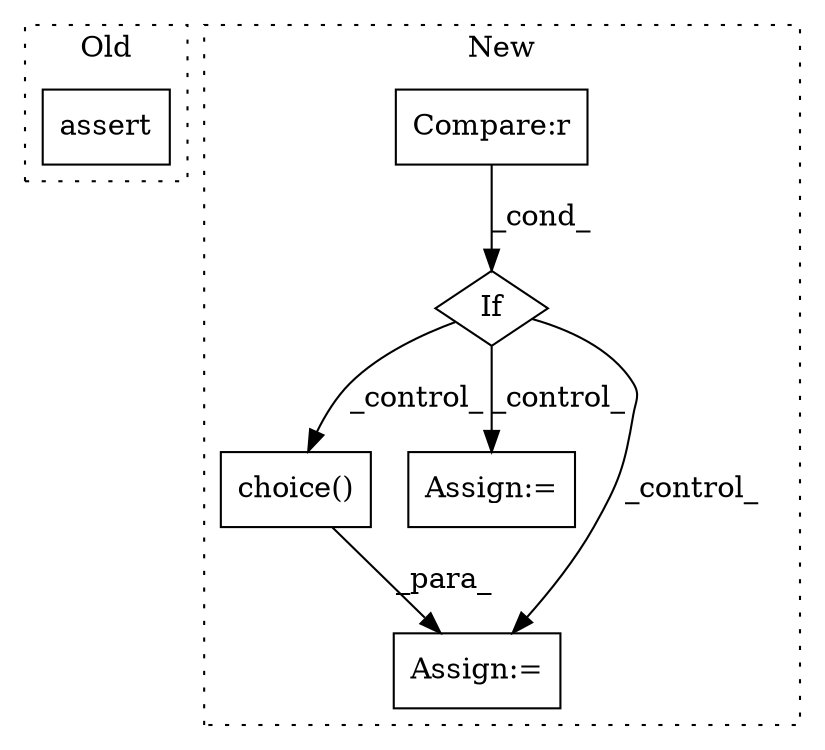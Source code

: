 digraph G {
subgraph cluster0 {
1 [label="assert" a="65" s="1931" l="7" shape="box"];
label = "Old";
style="dotted";
}
subgraph cluster1 {
2 [label="choice()" a="75" s="1809,1853" l="25,1" shape="box"];
3 [label="If" a="96" s="1658" l="3" shape="diamond"];
4 [label="Compare:r" a="40" s="1661" l="17" shape="box"];
5 [label="Assign:=" a="68" s="1723" l="3" shape="box"];
6 [label="Assign:=" a="68" s="1806" l="3" shape="box"];
label = "New";
style="dotted";
}
2 -> 6 [label="_para_"];
3 -> 5 [label="_control_"];
3 -> 6 [label="_control_"];
3 -> 2 [label="_control_"];
4 -> 3 [label="_cond_"];
}